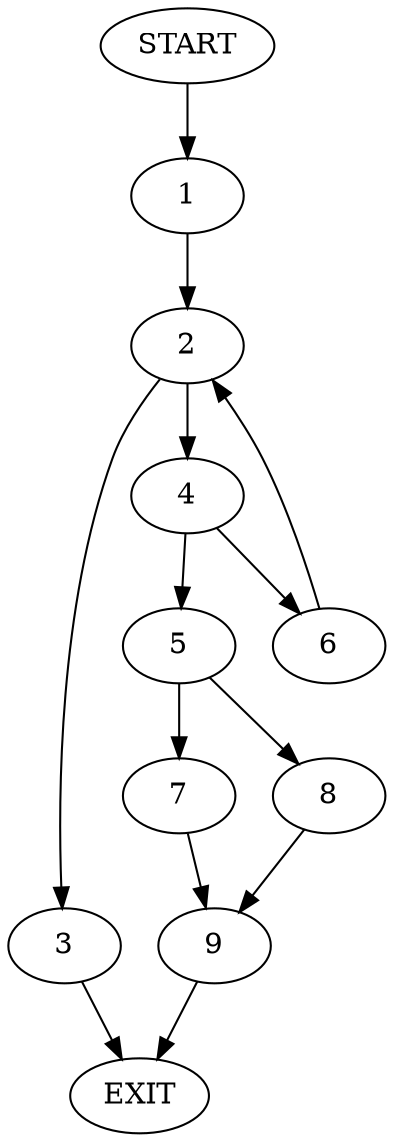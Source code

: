 digraph {
0 [label="START"]
10 [label="EXIT"]
0 -> 1
1 -> 2
2 -> 3
2 -> 4
3 -> 10
4 -> 5
4 -> 6
6 -> 2
5 -> 7
5 -> 8
8 -> 9
7 -> 9
9 -> 10
}
